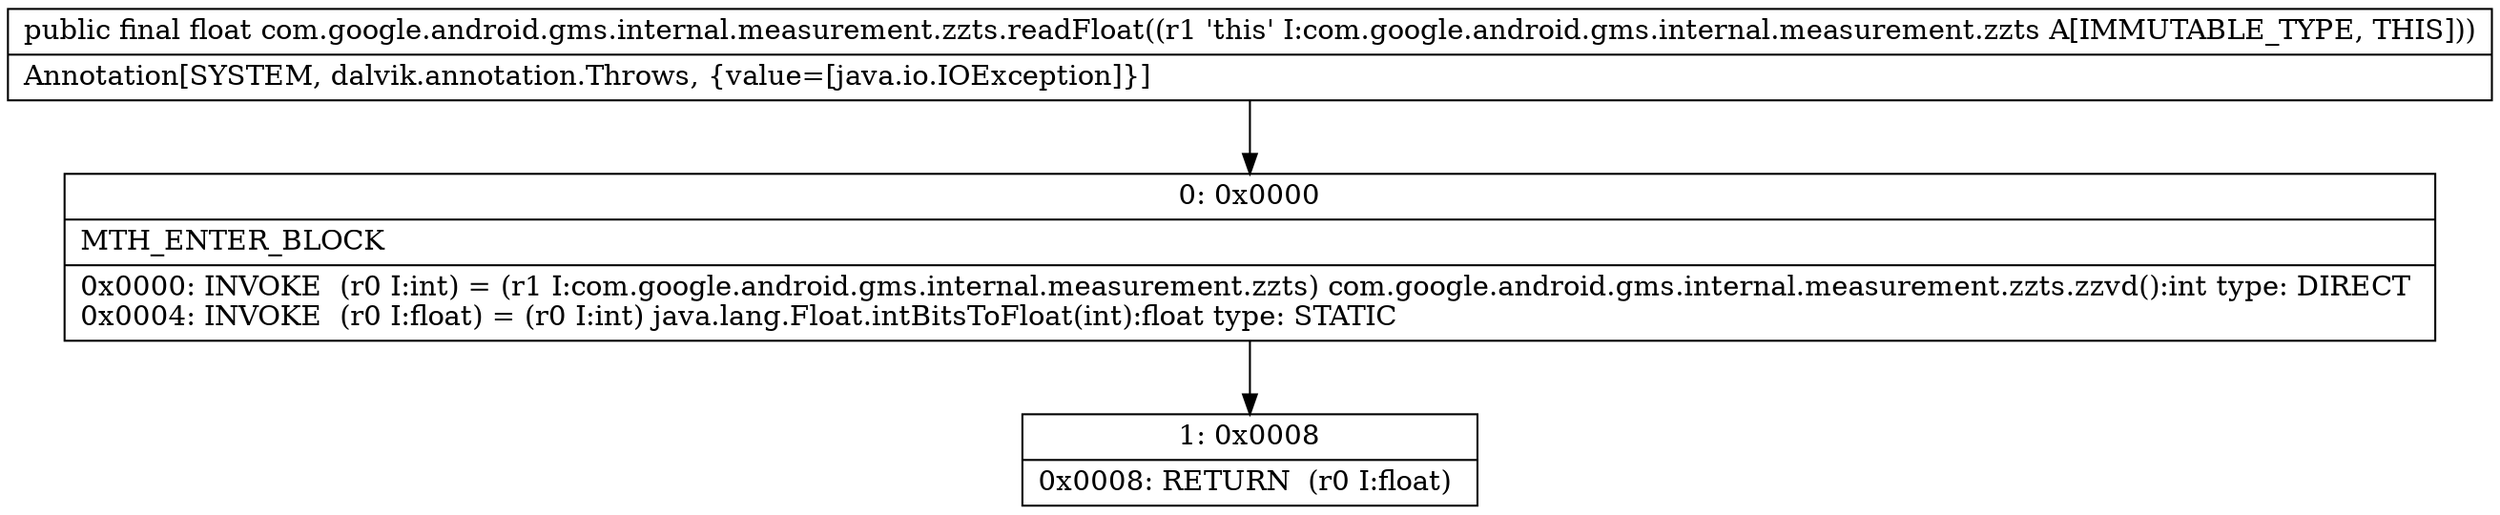 digraph "CFG forcom.google.android.gms.internal.measurement.zzts.readFloat()F" {
Node_0 [shape=record,label="{0\:\ 0x0000|MTH_ENTER_BLOCK\l|0x0000: INVOKE  (r0 I:int) = (r1 I:com.google.android.gms.internal.measurement.zzts) com.google.android.gms.internal.measurement.zzts.zzvd():int type: DIRECT \l0x0004: INVOKE  (r0 I:float) = (r0 I:int) java.lang.Float.intBitsToFloat(int):float type: STATIC \l}"];
Node_1 [shape=record,label="{1\:\ 0x0008|0x0008: RETURN  (r0 I:float) \l}"];
MethodNode[shape=record,label="{public final float com.google.android.gms.internal.measurement.zzts.readFloat((r1 'this' I:com.google.android.gms.internal.measurement.zzts A[IMMUTABLE_TYPE, THIS]))  | Annotation[SYSTEM, dalvik.annotation.Throws, \{value=[java.io.IOException]\}]\l}"];
MethodNode -> Node_0;
Node_0 -> Node_1;
}

